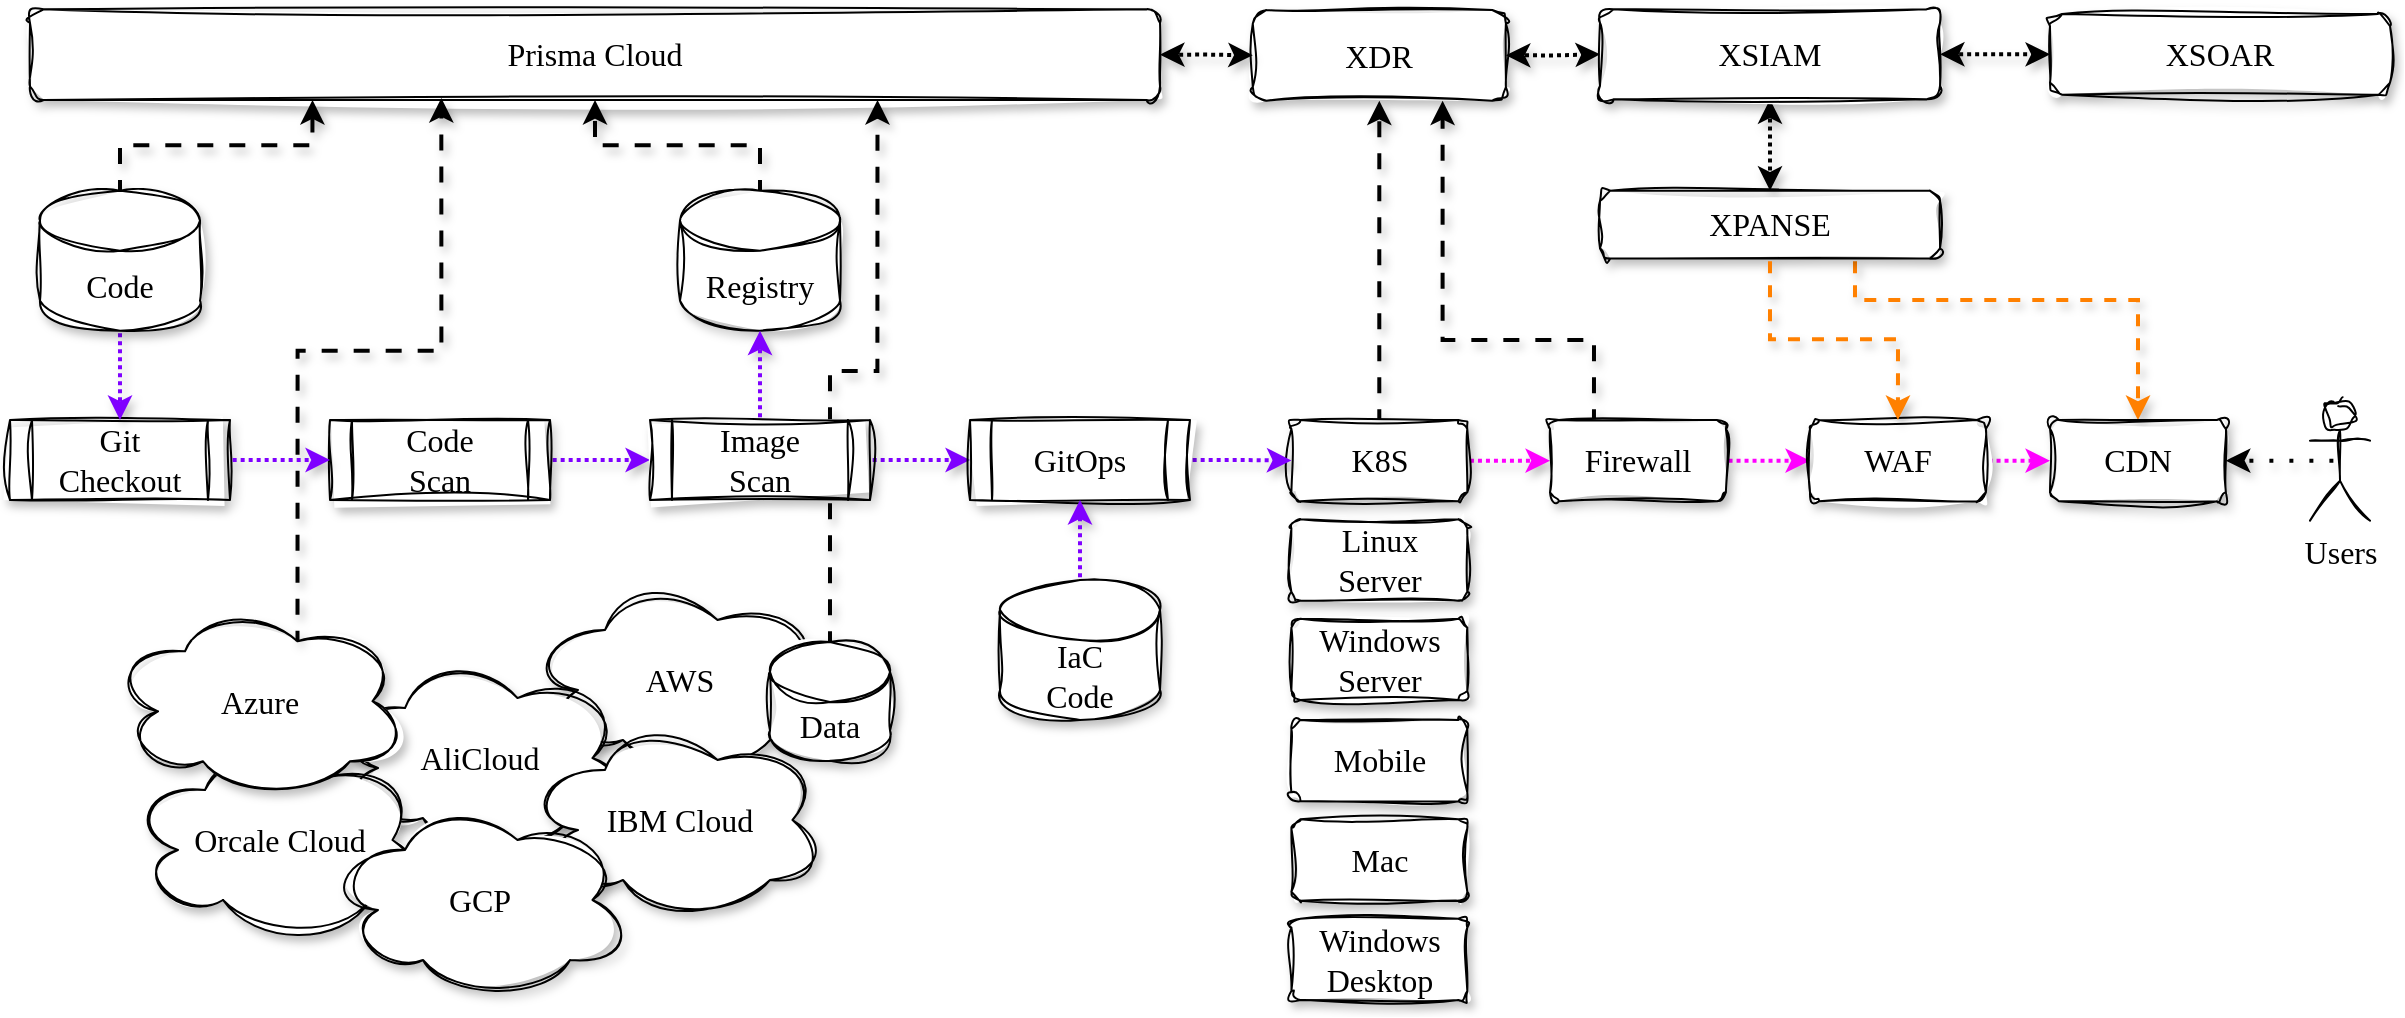 <mxfile version="24.7.8">
  <diagram name="Page-1" id="Hg8V3Jnr-yVsUBk0IMU_">
    <mxGraphModel dx="2284" dy="956" grid="1" gridSize="10" guides="1" tooltips="1" connect="1" arrows="1" fold="1" page="1" pageScale="1" pageWidth="850" pageHeight="1100" math="0" shadow="0">
      <root>
        <mxCell id="0" />
        <mxCell id="1" parent="0" />
        <mxCell id="75TrAzUoQ0iavYpCiFwl-7" value="AWS" style="ellipse;shape=cloud;whiteSpace=wrap;html=1;sketch=1;curveFitting=1;jiggle=2;shadow=1;fontFamily=Gloria Hallelujah;fontSource=https%3A%2F%2Ffonts.googleapis.com%2Fcss%3Ffamily%3DGloria%2BHallelujah;fontSize=16;" parent="1" vertex="1">
          <mxGeometry x="-110.0" y="790" width="150" height="100" as="geometry" />
        </mxCell>
        <mxCell id="75TrAzUoQ0iavYpCiFwl-11" value="AliCloud" style="ellipse;shape=cloud;whiteSpace=wrap;html=1;sketch=1;curveFitting=1;jiggle=2;shadow=1;fontFamily=Gloria Hallelujah;fontSource=https%3A%2F%2Ffonts.googleapis.com%2Fcss%3Ffamily%3DGloria%2BHallelujah;fontSize=16;" parent="1" vertex="1">
          <mxGeometry x="-210" y="829.03" width="150" height="100" as="geometry" />
        </mxCell>
        <mxCell id="ZymDVTrclik3N9cU5lMQ-36" style="edgeStyle=orthogonalEdgeStyle;shape=connector;rounded=0;orthogonalLoop=1;jettySize=auto;html=1;exitX=1;exitY=0.5;exitDx=0;exitDy=0;shadow=1;dashed=1;dashPattern=1 1;strokeColor=#FF00FF;strokeWidth=2;align=center;verticalAlign=middle;fontFamily=Helvetica;fontSize=11;fontColor=default;labelBackgroundColor=default;endArrow=classic;flowAnimation=1;" edge="1" parent="1" source="75TrAzUoQ0iavYpCiFwl-12" target="ZymDVTrclik3N9cU5lMQ-31">
          <mxGeometry relative="1" as="geometry" />
        </mxCell>
        <mxCell id="ZymDVTrclik3N9cU5lMQ-44" style="edgeStyle=orthogonalEdgeStyle;shape=connector;rounded=0;orthogonalLoop=1;jettySize=auto;html=1;entryX=0.5;entryY=1;entryDx=0;entryDy=0;shadow=1;strokeColor=#000000;strokeWidth=2;align=center;verticalAlign=middle;fontFamily=Helvetica;fontSize=11;fontColor=default;labelBackgroundColor=default;endArrow=classic;flowAnimation=1;" edge="1" parent="1" source="75TrAzUoQ0iavYpCiFwl-12" target="75TrAzUoQ0iavYpCiFwl-2">
          <mxGeometry relative="1" as="geometry" />
        </mxCell>
        <mxCell id="75TrAzUoQ0iavYpCiFwl-12" value="K8S" style="rounded=1;whiteSpace=wrap;html=1;arcSize=11;sketch=1;curveFitting=1;jiggle=2;shadow=1;fontFamily=Gloria Hallelujah;fontSource=https%3A%2F%2Ffonts.googleapis.com%2Fcss%3Ffamily%3DGloria%2BHallelujah;fontSize=16;" parent="1" vertex="1">
          <mxGeometry x="270.7" y="710" width="87.941" height="40.645" as="geometry" />
        </mxCell>
        <mxCell id="ZymDVTrclik3N9cU5lMQ-1" value="Linux&lt;div&gt;Server&lt;/div&gt;" style="rounded=1;whiteSpace=wrap;html=1;arcSize=11;sketch=1;curveFitting=1;jiggle=2;shadow=1;fontFamily=Gloria Hallelujah;fontSource=https%3A%2F%2Ffonts.googleapis.com%2Fcss%3Ffamily%3DGloria%2BHallelujah;fontSize=16;" vertex="1" parent="1">
          <mxGeometry x="270.7" y="759.677" width="87.941" height="40.645" as="geometry" />
        </mxCell>
        <mxCell id="ZymDVTrclik3N9cU5lMQ-2" value="Windows&lt;div&gt;Server&lt;/div&gt;" style="rounded=1;whiteSpace=wrap;html=1;arcSize=11;sketch=1;curveFitting=1;jiggle=2;shadow=1;fontFamily=Gloria Hallelujah;fontSource=https%3A%2F%2Ffonts.googleapis.com%2Fcss%3Ffamily%3DGloria%2BHallelujah;fontSize=16;" vertex="1" parent="1">
          <mxGeometry x="270.7" y="809.355" width="87.941" height="40.645" as="geometry" />
        </mxCell>
        <mxCell id="ZymDVTrclik3N9cU5lMQ-3" value="Windows&lt;div&gt;Desktop&lt;/div&gt;" style="rounded=1;whiteSpace=wrap;html=1;arcSize=11;sketch=1;curveFitting=1;jiggle=2;shadow=1;fontFamily=Gloria Hallelujah;fontSource=https%3A%2F%2Ffonts.googleapis.com%2Fcss%3Ffamily%3DGloria%2BHallelujah;fontSize=16;" vertex="1" parent="1">
          <mxGeometry x="270.699" y="959.355" width="87.941" height="40.645" as="geometry" />
        </mxCell>
        <mxCell id="ZymDVTrclik3N9cU5lMQ-4" value="Mac" style="rounded=1;whiteSpace=wrap;html=1;arcSize=11;sketch=1;curveFitting=1;jiggle=2;shadow=1;fontFamily=Gloria Hallelujah;fontSource=https%3A%2F%2Ffonts.googleapis.com%2Fcss%3Ffamily%3DGloria%2BHallelujah;fontSize=16;" vertex="1" parent="1">
          <mxGeometry x="270.699" y="909.677" width="87.941" height="40.645" as="geometry" />
        </mxCell>
        <mxCell id="ZymDVTrclik3N9cU5lMQ-5" value="Mobile" style="rounded=1;whiteSpace=wrap;html=1;arcSize=11;sketch=1;curveFitting=1;jiggle=2;shadow=1;fontFamily=Gloria Hallelujah;fontSource=https%3A%2F%2Ffonts.googleapis.com%2Fcss%3Ffamily%3DGloria%2BHallelujah;fontSize=16;" vertex="1" parent="1">
          <mxGeometry x="270.699" y="860" width="87.941" height="40.645" as="geometry" />
        </mxCell>
        <mxCell id="ZymDVTrclik3N9cU5lMQ-42" style="edgeStyle=orthogonalEdgeStyle;shape=connector;rounded=0;orthogonalLoop=1;jettySize=auto;html=1;exitX=1;exitY=0.5;exitDx=0;exitDy=0;entryX=0;entryY=0.5;entryDx=0;entryDy=0;shadow=1;dashed=1;dashPattern=1 1;strokeColor=#000000;strokeWidth=2;align=center;verticalAlign=middle;fontFamily=Helvetica;fontSize=11;fontColor=default;labelBackgroundColor=default;startArrow=classic;startFill=1;endArrow=classic;flowAnimation=1;" edge="1" parent="1" source="75TrAzUoQ0iavYpCiFwl-2" target="75TrAzUoQ0iavYpCiFwl-1">
          <mxGeometry relative="1" as="geometry" />
        </mxCell>
        <mxCell id="75TrAzUoQ0iavYpCiFwl-2" value="XDR" style="rounded=1;whiteSpace=wrap;html=1;shadow=1;sketch=1;curveFitting=1;jiggle=2;fontFamily=Gloria Hallelujah;fontSource=https%3A%2F%2Ffonts.googleapis.com%2Fcss%3Ffamily%3DGloria%2BHallelujah;fontSize=16;" parent="1" vertex="1">
          <mxGeometry x="251.39" y="505.0" width="126.55" height="45.33" as="geometry" />
        </mxCell>
        <mxCell id="ZymDVTrclik3N9cU5lMQ-41" style="edgeStyle=orthogonalEdgeStyle;shape=connector;rounded=0;orthogonalLoop=1;jettySize=auto;html=1;exitX=1;exitY=0.5;exitDx=0;exitDy=0;entryX=0;entryY=0.5;entryDx=0;entryDy=0;shadow=1;dashed=1;dashPattern=1 1;strokeColor=#000000;strokeWidth=2;align=center;verticalAlign=middle;fontFamily=Helvetica;fontSize=11;fontColor=default;labelBackgroundColor=default;endArrow=classic;flowAnimation=1;startArrow=classic;startFill=1;" edge="1" parent="1" source="75TrAzUoQ0iavYpCiFwl-6" target="75TrAzUoQ0iavYpCiFwl-2">
          <mxGeometry relative="1" as="geometry" />
        </mxCell>
        <mxCell id="75TrAzUoQ0iavYpCiFwl-6" value="Prisma&amp;nbsp;&lt;span style=&quot;background-color: initial;&quot;&gt;Cloud&lt;/span&gt;" style="rounded=1;whiteSpace=wrap;html=1;shadow=1;sketch=1;curveFitting=1;jiggle=2;fontFamily=Gloria Hallelujah;fontSource=https%3A%2F%2Ffonts.googleapis.com%2Fcss%3Ffamily%3DGloria%2BHallelujah;fontSize=16;" parent="1" vertex="1">
          <mxGeometry x="-360" y="504.67" width="565" height="45.33" as="geometry" />
        </mxCell>
        <mxCell id="ZymDVTrclik3N9cU5lMQ-10" value="Git&lt;div&gt;Checkout&lt;/div&gt;" style="shape=process;whiteSpace=wrap;html=1;backgroundOutline=1;shadow=1;sketch=1;curveFitting=1;jiggle=2;fontFamily=Gloria Hallelujah;fontSource=https%3A%2F%2Ffonts.googleapis.com%2Fcss%3Ffamily%3DGloria%2BHallelujah;fontSize=16;" vertex="1" parent="1">
          <mxGeometry x="-370" y="710" width="110" height="40" as="geometry" />
        </mxCell>
        <mxCell id="ZymDVTrclik3N9cU5lMQ-12" style="edgeStyle=orthogonalEdgeStyle;rounded=0;orthogonalLoop=1;jettySize=auto;html=1;shadow=1;flowAnimation=1;strokeWidth=2;strokeColor=#7F00FF;dashed=1;dashPattern=1 1;" edge="1" parent="1" source="ZymDVTrclik3N9cU5lMQ-11" target="ZymDVTrclik3N9cU5lMQ-10">
          <mxGeometry relative="1" as="geometry" />
        </mxCell>
        <mxCell id="ZymDVTrclik3N9cU5lMQ-47" style="edgeStyle=orthogonalEdgeStyle;shape=connector;rounded=0;orthogonalLoop=1;jettySize=auto;html=1;exitX=0.5;exitY=0;exitDx=0;exitDy=0;exitPerimeter=0;entryX=0.25;entryY=1;entryDx=0;entryDy=0;shadow=1;strokeColor=#000000;strokeWidth=2;align=center;verticalAlign=middle;fontFamily=Helvetica;fontSize=11;fontColor=default;labelBackgroundColor=default;endArrow=classic;flowAnimation=1;" edge="1" parent="1" source="ZymDVTrclik3N9cU5lMQ-11" target="75TrAzUoQ0iavYpCiFwl-6">
          <mxGeometry relative="1" as="geometry" />
        </mxCell>
        <mxCell id="ZymDVTrclik3N9cU5lMQ-11" value="Code" style="shape=cylinder3;whiteSpace=wrap;html=1;boundedLbl=1;backgroundOutline=1;size=15;sketch=1;curveFitting=1;jiggle=2;shadow=1;fontSize=16;fontFamily=Gloria Hallelujah;fontSource=https%3A%2F%2Ffonts.googleapis.com%2Fcss%3Ffamily%3DGloria%2BHallelujah;" vertex="1" parent="1">
          <mxGeometry x="-355" y="595.33" width="80" height="70" as="geometry" />
        </mxCell>
        <mxCell id="ZymDVTrclik3N9cU5lMQ-16" style="edgeStyle=orthogonalEdgeStyle;shape=connector;rounded=0;orthogonalLoop=1;jettySize=auto;html=1;exitX=1;exitY=0.5;exitDx=0;exitDy=0;entryX=0;entryY=0.5;entryDx=0;entryDy=0;shadow=1;dashed=1;dashPattern=1 1;strokeColor=#7F00FF;strokeWidth=2;align=center;verticalAlign=middle;fontFamily=Helvetica;fontSize=11;fontColor=default;labelBackgroundColor=default;endArrow=classic;flowAnimation=1;" edge="1" parent="1" source="ZymDVTrclik3N9cU5lMQ-13" target="ZymDVTrclik3N9cU5lMQ-15">
          <mxGeometry relative="1" as="geometry" />
        </mxCell>
        <mxCell id="ZymDVTrclik3N9cU5lMQ-13" value="Code&lt;div&gt;Scan&lt;/div&gt;" style="shape=process;whiteSpace=wrap;html=1;backgroundOutline=1;shadow=1;sketch=1;curveFitting=1;jiggle=2;fontFamily=Gloria Hallelujah;fontSource=https%3A%2F%2Ffonts.googleapis.com%2Fcss%3Ffamily%3DGloria%2BHallelujah;fontSize=16;" vertex="1" parent="1">
          <mxGeometry x="-210" y="710" width="110" height="40" as="geometry" />
        </mxCell>
        <mxCell id="ZymDVTrclik3N9cU5lMQ-21" style="edgeStyle=orthogonalEdgeStyle;shape=connector;rounded=0;orthogonalLoop=1;jettySize=auto;html=1;exitX=1;exitY=0.5;exitDx=0;exitDy=0;entryX=0;entryY=0.5;entryDx=0;entryDy=0;shadow=1;dashed=1;dashPattern=1 1;strokeColor=#7F00FF;strokeWidth=2;align=center;verticalAlign=middle;fontFamily=Helvetica;fontSize=11;fontColor=default;labelBackgroundColor=default;endArrow=classic;flowAnimation=1;" edge="1" parent="1" source="ZymDVTrclik3N9cU5lMQ-15" target="ZymDVTrclik3N9cU5lMQ-20">
          <mxGeometry relative="1" as="geometry" />
        </mxCell>
        <mxCell id="ZymDVTrclik3N9cU5lMQ-48" style="edgeStyle=orthogonalEdgeStyle;shape=connector;rounded=0;orthogonalLoop=1;jettySize=auto;html=1;exitX=0.5;exitY=0;exitDx=0;exitDy=0;exitPerimeter=0;entryX=0.5;entryY=1;entryDx=0;entryDy=0;shadow=1;strokeColor=#000000;strokeWidth=2;align=center;verticalAlign=middle;fontFamily=Helvetica;fontSize=11;fontColor=default;labelBackgroundColor=default;endArrow=classic;flowAnimation=1;" edge="1" parent="1" source="ZymDVTrclik3N9cU5lMQ-17" target="75TrAzUoQ0iavYpCiFwl-6">
          <mxGeometry relative="1" as="geometry" />
        </mxCell>
        <mxCell id="ZymDVTrclik3N9cU5lMQ-17" value="Registry" style="shape=cylinder3;whiteSpace=wrap;html=1;boundedLbl=1;backgroundOutline=1;size=15;sketch=1;curveFitting=1;jiggle=2;shadow=1;fontSize=16;fontFamily=Gloria Hallelujah;fontSource=https%3A%2F%2Ffonts.googleapis.com%2Fcss%3Ffamily%3DGloria%2BHallelujah;" vertex="1" parent="1">
          <mxGeometry x="-35" y="595.33" width="80" height="70" as="geometry" />
        </mxCell>
        <mxCell id="ZymDVTrclik3N9cU5lMQ-19" style="edgeStyle=orthogonalEdgeStyle;shape=connector;rounded=0;orthogonalLoop=1;jettySize=auto;html=1;entryX=0.5;entryY=1;entryDx=0;entryDy=0;entryPerimeter=0;shadow=1;dashed=1;dashPattern=1 1;strokeColor=#7F00FF;strokeWidth=2;align=center;verticalAlign=middle;fontFamily=Helvetica;fontSize=11;fontColor=default;labelBackgroundColor=default;endArrow=classic;flowAnimation=1;" edge="1" parent="1" source="ZymDVTrclik3N9cU5lMQ-15" target="ZymDVTrclik3N9cU5lMQ-17">
          <mxGeometry relative="1" as="geometry" />
        </mxCell>
        <mxCell id="ZymDVTrclik3N9cU5lMQ-22" style="edgeStyle=orthogonalEdgeStyle;shape=connector;rounded=0;orthogonalLoop=1;jettySize=auto;html=1;exitX=1;exitY=0.5;exitDx=0;exitDy=0;shadow=1;dashed=1;dashPattern=1 1;strokeColor=#7F00FF;strokeWidth=2;align=center;verticalAlign=middle;fontFamily=Helvetica;fontSize=11;fontColor=default;labelBackgroundColor=default;endArrow=classic;flowAnimation=1;" edge="1" parent="1" source="ZymDVTrclik3N9cU5lMQ-20" target="75TrAzUoQ0iavYpCiFwl-12">
          <mxGeometry relative="1" as="geometry" />
        </mxCell>
        <mxCell id="ZymDVTrclik3N9cU5lMQ-20" value="GitOps" style="shape=process;whiteSpace=wrap;html=1;backgroundOutline=1;shadow=1;sketch=1;curveFitting=1;jiggle=2;fontFamily=Gloria Hallelujah;fontSource=https%3A%2F%2Ffonts.googleapis.com%2Fcss%3Ffamily%3DGloria%2BHallelujah;fontSize=16;" vertex="1" parent="1">
          <mxGeometry x="110" y="710" width="110" height="40" as="geometry" />
        </mxCell>
        <mxCell id="ZymDVTrclik3N9cU5lMQ-24" value="Orcale Cloud" style="ellipse;shape=cloud;whiteSpace=wrap;html=1;sketch=1;curveFitting=1;jiggle=2;shadow=1;fontFamily=Gloria Hallelujah;fontSource=https%3A%2F%2Ffonts.googleapis.com%2Fcss%3Ffamily%3DGloria%2BHallelujah;fontSize=16;" vertex="1" parent="1">
          <mxGeometry x="-310" y="870" width="150" height="100" as="geometry" />
        </mxCell>
        <mxCell id="ZymDVTrclik3N9cU5lMQ-25" value="IBM Cloud" style="ellipse;shape=cloud;whiteSpace=wrap;html=1;sketch=1;curveFitting=1;jiggle=2;shadow=1;fontFamily=Gloria Hallelujah;fontSource=https%3A%2F%2Ffonts.googleapis.com%2Fcss%3Ffamily%3DGloria%2BHallelujah;fontSize=16;" vertex="1" parent="1">
          <mxGeometry x="-110" y="860.0" width="150" height="100" as="geometry" />
        </mxCell>
        <mxCell id="75TrAzUoQ0iavYpCiFwl-9" value="Azure" style="ellipse;shape=cloud;whiteSpace=wrap;html=1;sketch=1;curveFitting=1;jiggle=2;shadow=1;fontFamily=Gloria Hallelujah;fontSource=https%3A%2F%2Ffonts.googleapis.com%2Fcss%3Ffamily%3DGloria%2BHallelujah;fontSize=16;" parent="1" vertex="1">
          <mxGeometry x="-320" y="800.65" width="150" height="100" as="geometry" />
        </mxCell>
        <mxCell id="75TrAzUoQ0iavYpCiFwl-10" value="GCP" style="ellipse;shape=cloud;whiteSpace=wrap;html=1;sketch=1;curveFitting=1;jiggle=2;shadow=1;fontFamily=Gloria Hallelujah;fontSource=https%3A%2F%2Ffonts.googleapis.com%2Fcss%3Ffamily%3DGloria%2BHallelujah;fontSize=16;" parent="1" vertex="1">
          <mxGeometry x="-210" y="900" width="150" height="100" as="geometry" />
        </mxCell>
        <mxCell id="ZymDVTrclik3N9cU5lMQ-29" style="edgeStyle=orthogonalEdgeStyle;shape=connector;rounded=0;orthogonalLoop=1;jettySize=auto;html=1;entryX=0.5;entryY=1;entryDx=0;entryDy=0;shadow=1;dashed=1;dashPattern=1 1;strokeColor=#7F00FF;strokeWidth=2;align=center;verticalAlign=middle;fontFamily=Helvetica;fontSize=11;fontColor=default;labelBackgroundColor=default;endArrow=classic;flowAnimation=1;" edge="1" parent="1" source="ZymDVTrclik3N9cU5lMQ-28" target="ZymDVTrclik3N9cU5lMQ-20">
          <mxGeometry relative="1" as="geometry" />
        </mxCell>
        <mxCell id="ZymDVTrclik3N9cU5lMQ-28" value="IaC&lt;div&gt;Code&lt;/div&gt;" style="shape=cylinder3;whiteSpace=wrap;html=1;boundedLbl=1;backgroundOutline=1;size=15;sketch=1;curveFitting=1;jiggle=2;shadow=1;fontSize=16;fontFamily=Gloria Hallelujah;fontSource=https%3A%2F%2Ffonts.googleapis.com%2Fcss%3Ffamily%3DGloria%2BHallelujah;" vertex="1" parent="1">
          <mxGeometry x="125" y="790" width="80" height="70" as="geometry" />
        </mxCell>
        <mxCell id="ZymDVTrclik3N9cU5lMQ-38" style="edgeStyle=orthogonalEdgeStyle;shape=connector;rounded=0;orthogonalLoop=1;jettySize=auto;html=1;exitX=1;exitY=0.5;exitDx=0;exitDy=0;entryX=0;entryY=0.5;entryDx=0;entryDy=0;shadow=1;dashed=1;dashPattern=1 1;strokeColor=#FF00FF;strokeWidth=2;align=center;verticalAlign=middle;fontFamily=Helvetica;fontSize=11;fontColor=default;labelBackgroundColor=default;endArrow=classic;flowAnimation=1;" edge="1" parent="1" source="ZymDVTrclik3N9cU5lMQ-31" target="ZymDVTrclik3N9cU5lMQ-33">
          <mxGeometry relative="1" as="geometry" />
        </mxCell>
        <mxCell id="ZymDVTrclik3N9cU5lMQ-46" style="edgeStyle=orthogonalEdgeStyle;shape=connector;rounded=0;orthogonalLoop=1;jettySize=auto;html=1;exitX=0.25;exitY=0;exitDx=0;exitDy=0;entryX=0.75;entryY=1;entryDx=0;entryDy=0;shadow=1;strokeColor=#000000;strokeWidth=2;align=center;verticalAlign=middle;fontFamily=Helvetica;fontSize=11;fontColor=default;labelBackgroundColor=default;endArrow=classic;flowAnimation=1;" edge="1" parent="1" source="ZymDVTrclik3N9cU5lMQ-31" target="75TrAzUoQ0iavYpCiFwl-2">
          <mxGeometry relative="1" as="geometry">
            <Array as="points">
              <mxPoint x="422" y="670" />
              <mxPoint x="346" y="670" />
            </Array>
          </mxGeometry>
        </mxCell>
        <mxCell id="ZymDVTrclik3N9cU5lMQ-31" value="Firewall" style="rounded=1;whiteSpace=wrap;html=1;arcSize=11;sketch=1;curveFitting=1;jiggle=2;shadow=1;fontFamily=Gloria Hallelujah;fontSource=https%3A%2F%2Ffonts.googleapis.com%2Fcss%3Ffamily%3DGloria%2BHallelujah;fontSize=16;" vertex="1" parent="1">
          <mxGeometry x="400" y="710" width="87.941" height="40.645" as="geometry" />
        </mxCell>
        <mxCell id="ZymDVTrclik3N9cU5lMQ-43" style="edgeStyle=orthogonalEdgeStyle;shape=connector;rounded=0;orthogonalLoop=1;jettySize=auto;html=1;exitX=1;exitY=0.5;exitDx=0;exitDy=0;entryX=0;entryY=0.5;entryDx=0;entryDy=0;shadow=1;dashed=1;dashPattern=1 1;strokeColor=#000000;strokeWidth=2;align=center;verticalAlign=middle;fontFamily=Helvetica;fontSize=11;fontColor=default;labelBackgroundColor=default;startArrow=classic;startFill=1;endArrow=classic;flowAnimation=1;" edge="1" parent="1" source="75TrAzUoQ0iavYpCiFwl-1" target="75TrAzUoQ0iavYpCiFwl-4">
          <mxGeometry relative="1" as="geometry" />
        </mxCell>
        <mxCell id="ZymDVTrclik3N9cU5lMQ-45" style="edgeStyle=orthogonalEdgeStyle;shape=connector;rounded=0;orthogonalLoop=1;jettySize=auto;html=1;exitX=0.5;exitY=1;exitDx=0;exitDy=0;entryX=0.5;entryY=0;entryDx=0;entryDy=0;shadow=1;dashed=1;dashPattern=1 1;strokeColor=#000000;strokeWidth=2;align=center;verticalAlign=middle;fontFamily=Helvetica;fontSize=11;fontColor=default;labelBackgroundColor=default;startArrow=classic;startFill=1;endArrow=classic;flowAnimation=1;" edge="1" parent="1" source="75TrAzUoQ0iavYpCiFwl-1" target="75TrAzUoQ0iavYpCiFwl-5">
          <mxGeometry relative="1" as="geometry" />
        </mxCell>
        <mxCell id="75TrAzUoQ0iavYpCiFwl-1" value="XSIAM" style="rounded=1;whiteSpace=wrap;html=1;shadow=1;sketch=1;curveFitting=1;jiggle=2;fontFamily=Gloria Hallelujah;fontSource=https%3A%2F%2Ffonts.googleapis.com%2Fcss%3Ffamily%3DGloria%2BHallelujah;fontSize=16;" parent="1" vertex="1">
          <mxGeometry x="425" y="504.67" width="170" height="45" as="geometry" />
        </mxCell>
        <mxCell id="75TrAzUoQ0iavYpCiFwl-4" value="XSOAR" style="rounded=1;whiteSpace=wrap;html=1;shadow=1;sketch=1;curveFitting=1;jiggle=2;fontFamily=Gloria Hallelujah;fontSource=https%3A%2F%2Ffonts.googleapis.com%2Fcss%3Ffamily%3DGloria%2BHallelujah;fontSize=16;" parent="1" vertex="1">
          <mxGeometry x="650" y="507.01" width="170" height="40.33" as="geometry" />
        </mxCell>
        <mxCell id="ZymDVTrclik3N9cU5lMQ-54" style="edgeStyle=orthogonalEdgeStyle;shape=connector;rounded=0;orthogonalLoop=1;jettySize=auto;html=1;exitX=0.75;exitY=1;exitDx=0;exitDy=0;shadow=1;dashed=1;strokeColor=#FF8000;strokeWidth=2;align=center;verticalAlign=middle;fontFamily=Helvetica;fontSize=11;fontColor=default;labelBackgroundColor=default;endArrow=classic;flowAnimation=1;" edge="1" parent="1" source="75TrAzUoQ0iavYpCiFwl-5" target="ZymDVTrclik3N9cU5lMQ-52">
          <mxGeometry relative="1" as="geometry">
            <Array as="points">
              <mxPoint x="553" y="650" />
              <mxPoint x="694" y="650" />
            </Array>
          </mxGeometry>
        </mxCell>
        <mxCell id="75TrAzUoQ0iavYpCiFwl-5" value="XPANSE" style="rounded=1;whiteSpace=wrap;html=1;shadow=1;sketch=1;curveFitting=1;jiggle=2;fontFamily=Gloria Hallelujah;fontSource=https%3A%2F%2Ffonts.googleapis.com%2Fcss%3Ffamily%3DGloria%2BHallelujah;fontSize=16;" parent="1" vertex="1">
          <mxGeometry x="425" y="595.33" width="170" height="33.977" as="geometry" />
        </mxCell>
        <mxCell id="ZymDVTrclik3N9cU5lMQ-53" style="edgeStyle=orthogonalEdgeStyle;shape=connector;rounded=0;orthogonalLoop=1;jettySize=auto;html=1;exitX=1;exitY=0.5;exitDx=0;exitDy=0;entryX=0;entryY=0.5;entryDx=0;entryDy=0;shadow=1;dashed=1;dashPattern=1 1;strokeColor=#FF00FF;strokeWidth=2;align=center;verticalAlign=middle;fontFamily=Helvetica;fontSize=11;fontColor=default;labelBackgroundColor=default;endArrow=classic;flowAnimation=1;" edge="1" parent="1" source="ZymDVTrclik3N9cU5lMQ-33" target="ZymDVTrclik3N9cU5lMQ-52">
          <mxGeometry relative="1" as="geometry" />
        </mxCell>
        <mxCell id="ZymDVTrclik3N9cU5lMQ-33" value="WAF" style="rounded=1;whiteSpace=wrap;html=1;arcSize=11;sketch=1;curveFitting=1;jiggle=2;shadow=1;fontFamily=Gloria Hallelujah;fontSource=https%3A%2F%2Ffonts.googleapis.com%2Fcss%3Ffamily%3DGloria%2BHallelujah;fontSize=16;" vertex="1" parent="1">
          <mxGeometry x="530" y="710" width="87.941" height="40.645" as="geometry" />
        </mxCell>
        <mxCell id="ZymDVTrclik3N9cU5lMQ-39" style="edgeStyle=orthogonalEdgeStyle;shape=connector;rounded=0;orthogonalLoop=1;jettySize=auto;html=1;exitX=0.5;exitY=1;exitDx=0;exitDy=0;entryX=0.5;entryY=0;entryDx=0;entryDy=0;shadow=1;dashed=1;strokeColor=#FF8000;strokeWidth=2;align=center;verticalAlign=middle;fontFamily=Helvetica;fontSize=11;fontColor=default;labelBackgroundColor=default;endArrow=classic;flowAnimation=1;" edge="1" parent="1" source="75TrAzUoQ0iavYpCiFwl-5" target="ZymDVTrclik3N9cU5lMQ-33">
          <mxGeometry relative="1" as="geometry" />
        </mxCell>
        <mxCell id="ZymDVTrclik3N9cU5lMQ-49" style="edgeStyle=orthogonalEdgeStyle;shape=connector;rounded=0;orthogonalLoop=1;jettySize=auto;html=1;exitX=0.625;exitY=0.2;exitDx=0;exitDy=0;exitPerimeter=0;entryX=0.364;entryY=0.978;entryDx=0;entryDy=0;entryPerimeter=0;shadow=1;strokeColor=#000000;strokeWidth=2;align=center;verticalAlign=middle;fontFamily=Helvetica;fontSize=11;fontColor=default;labelBackgroundColor=default;endArrow=classic;flowAnimation=1;" edge="1" parent="1" source="75TrAzUoQ0iavYpCiFwl-9" target="75TrAzUoQ0iavYpCiFwl-6">
          <mxGeometry relative="1" as="geometry" />
        </mxCell>
        <mxCell id="ZymDVTrclik3N9cU5lMQ-14" style="edgeStyle=orthogonalEdgeStyle;shape=connector;rounded=0;orthogonalLoop=1;jettySize=auto;html=1;exitX=1;exitY=0.5;exitDx=0;exitDy=0;entryX=0;entryY=0.5;entryDx=0;entryDy=0;shadow=1;dashed=1;dashPattern=1 1;strokeColor=#7F00FF;strokeWidth=2;align=center;verticalAlign=middle;fontFamily=Helvetica;fontSize=11;fontColor=default;labelBackgroundColor=default;endArrow=classic;flowAnimation=1;" edge="1" parent="1" source="ZymDVTrclik3N9cU5lMQ-10" target="ZymDVTrclik3N9cU5lMQ-13">
          <mxGeometry relative="1" as="geometry" />
        </mxCell>
        <mxCell id="ZymDVTrclik3N9cU5lMQ-51" style="edgeStyle=orthogonalEdgeStyle;shape=connector;rounded=0;orthogonalLoop=1;jettySize=auto;html=1;exitX=0.5;exitY=0;exitDx=0;exitDy=0;exitPerimeter=0;entryX=0.75;entryY=1;entryDx=0;entryDy=0;shadow=1;strokeColor=#000000;strokeWidth=2;align=center;verticalAlign=middle;fontFamily=Helvetica;fontSize=11;fontColor=default;labelBackgroundColor=default;endArrow=classic;flowAnimation=1;" edge="1" parent="1" source="ZymDVTrclik3N9cU5lMQ-50" target="75TrAzUoQ0iavYpCiFwl-6">
          <mxGeometry relative="1" as="geometry" />
        </mxCell>
        <mxCell id="ZymDVTrclik3N9cU5lMQ-50" value="Data" style="shape=cylinder3;whiteSpace=wrap;html=1;boundedLbl=1;backgroundOutline=1;size=15;sketch=1;curveFitting=1;jiggle=2;shadow=1;fontSize=16;fontFamily=Gloria Hallelujah;fontSource=https%3A%2F%2Ffonts.googleapis.com%2Fcss%3Ffamily%3DGloria%2BHallelujah;" vertex="1" parent="1">
          <mxGeometry x="10" y="820.98" width="60" height="59.35" as="geometry" />
        </mxCell>
        <mxCell id="ZymDVTrclik3N9cU5lMQ-15" value="Image&lt;div&gt;Scan&lt;/div&gt;" style="shape=process;whiteSpace=wrap;html=1;backgroundOutline=1;shadow=1;sketch=1;curveFitting=1;jiggle=2;fontFamily=Gloria Hallelujah;fontSource=https%3A%2F%2Ffonts.googleapis.com%2Fcss%3Ffamily%3DGloria%2BHallelujah;fontSize=16;" vertex="1" parent="1">
          <mxGeometry x="-50" y="710" width="110" height="40" as="geometry" />
        </mxCell>
        <mxCell id="ZymDVTrclik3N9cU5lMQ-52" value="CDN" style="rounded=1;whiteSpace=wrap;html=1;arcSize=11;sketch=1;curveFitting=1;jiggle=2;shadow=1;fontFamily=Gloria Hallelujah;fontSource=https%3A%2F%2Ffonts.googleapis.com%2Fcss%3Ffamily%3DGloria%2BHallelujah;fontSize=16;" vertex="1" parent="1">
          <mxGeometry x="650" y="710" width="87.941" height="40.645" as="geometry" />
        </mxCell>
        <mxCell id="ZymDVTrclik3N9cU5lMQ-56" style="edgeStyle=orthogonalEdgeStyle;shape=connector;rounded=0;orthogonalLoop=1;jettySize=auto;html=1;exitX=0.5;exitY=0.5;exitDx=0;exitDy=0;exitPerimeter=0;entryX=1;entryY=0.5;entryDx=0;entryDy=0;shadow=1;dashed=1;strokeColor=#000000;strokeWidth=2;align=center;verticalAlign=middle;fontFamily=Helvetica;fontSize=11;fontColor=default;labelBackgroundColor=default;endArrow=classic;flowAnimation=1;dashPattern=1 4;" edge="1" parent="1" source="ZymDVTrclik3N9cU5lMQ-55" target="ZymDVTrclik3N9cU5lMQ-52">
          <mxGeometry relative="1" as="geometry" />
        </mxCell>
        <mxCell id="ZymDVTrclik3N9cU5lMQ-55" value="Users" style="shape=umlActor;verticalLabelPosition=bottom;verticalAlign=top;html=1;outlineConnect=0;fontFamily=Gloria Hallelujah;fontSize=16;fontColor=default;labelBackgroundColor=default;sketch=1;curveFitting=1;jiggle=2;fontSource=https%3A%2F%2Ffonts.googleapis.com%2Fcss%3Ffamily%3DGloria%2BHallelujah;" vertex="1" parent="1">
          <mxGeometry x="780" y="700.32" width="30" height="60" as="geometry" />
        </mxCell>
      </root>
    </mxGraphModel>
  </diagram>
</mxfile>
